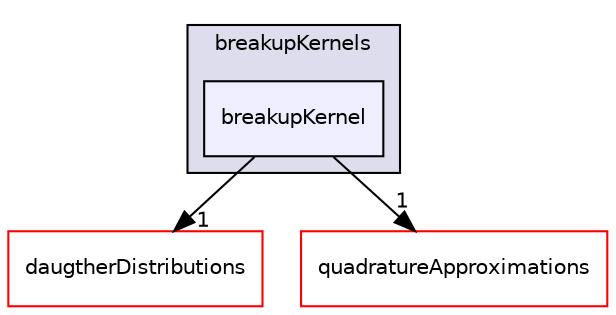 digraph "breakupKernel" {
  bgcolor=transparent;
  compound=true
  node [ fontsize="10", fontname="Helvetica"];
  edge [ labelfontsize="10", labelfontname="Helvetica"];
  subgraph clusterdir_8db1431bcb360c6bb23f8119e5d3e19f {
    graph [ bgcolor="#ddddee", pencolor="black", label="breakupKernels" fontname="Helvetica", fontsize="10", URL="dir_8db1431bcb360c6bb23f8119e5d3e19f.html"]
  dir_716f5cbb281bc8c04cbc643b875570af [shape=box, label="breakupKernel", style="filled", fillcolor="#eeeeff", pencolor="black", URL="dir_716f5cbb281bc8c04cbc643b875570af.html"];
  }
  dir_a959301c3cf54322ad2aac04893d37dc [shape=box label="daugtherDistributions" color="red" URL="dir_a959301c3cf54322ad2aac04893d37dc.html"];
  dir_719cf215453ac00ed8aac873f3732925 [shape=box label="quadratureApproximations" color="red" URL="dir_719cf215453ac00ed8aac873f3732925.html"];
  dir_716f5cbb281bc8c04cbc643b875570af->dir_a959301c3cf54322ad2aac04893d37dc [headlabel="1", labeldistance=1.5 headhref="dir_000059_000119.html"];
  dir_716f5cbb281bc8c04cbc643b875570af->dir_719cf215453ac00ed8aac873f3732925 [headlabel="1", labeldistance=1.5 headhref="dir_000059_000242.html"];
}
